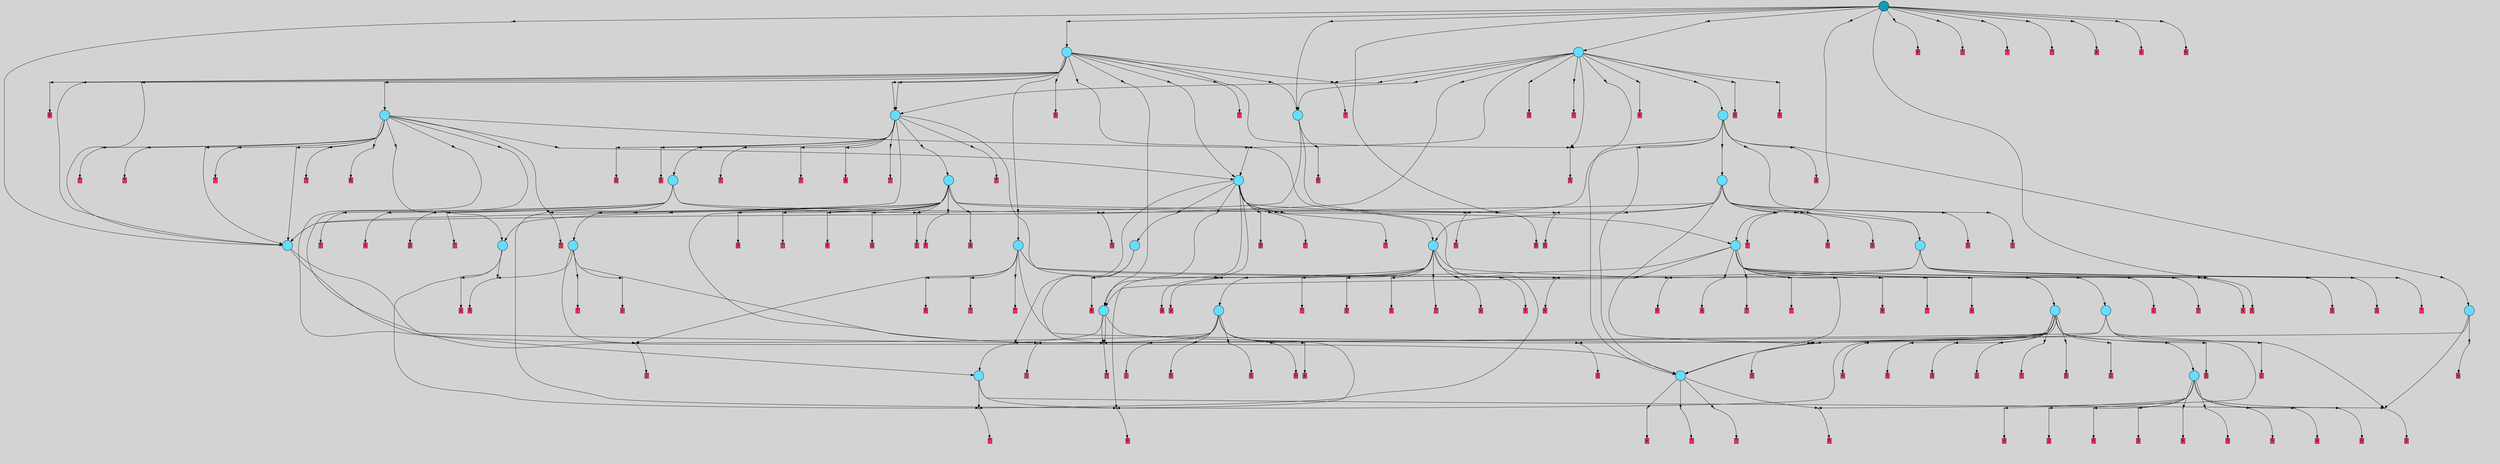 // File exported with GEGELATI v1.3.1
// On the 2024-04-10 04:15:26
// With the File::TPGGraphDotExporter
digraph{
	graph[pad = "0.212, 0.055" bgcolor = lightgray]
	node[shape=circle style = filled label = ""]
		T1 [fillcolor="#66ddff"]
		T3 [fillcolor="#66ddff"]
		T4 [fillcolor="#66ddff"]
		T6 [fillcolor="#66ddff"]
		T7 [fillcolor="#66ddff"]
		T11 [fillcolor="#66ddff"]
		T14 [fillcolor="#66ddff"]
		T64 [fillcolor="#66ddff"]
		T103 [fillcolor="#66ddff"]
		T160 [fillcolor="#66ddff"]
		T416 [fillcolor="#66ddff"]
		T506 [fillcolor="#66ddff"]
		T768 [fillcolor="#66ddff"]
		T866 [fillcolor="#66ddff"]
		T955 [fillcolor="#66ddff"]
		T1168 [fillcolor="#66ddff"]
		T1354 [fillcolor="#66ddff"]
		T1592 [fillcolor="#66ddff"]
		T1820 [fillcolor="#66ddff"]
		T2119 [fillcolor="#66ddff"]
		T2135 [fillcolor="#66ddff"]
		T2859 [fillcolor="#66ddff"]
		T3283 [fillcolor="#66ddff"]
		T3722 [fillcolor="#66ddff"]
		T3007 [fillcolor="#66ddff"]
		T4283 [fillcolor="#66ddff"]
		T4405 [fillcolor="#1199bb"]
		P85881 [fillcolor="#cccccc" shape=point] //
		I85881 [shape=box style=invis label="4|3&1|4#2|0&#92;n0|6&0|1#3|7&#92;n5|2&0|0#0|0&#92;n6|4&0|3#1|1&#92;n2|2&2|5#3|4&#92;n1|4&4|0#0|1&#92;n6|2&1|3#1|5&#92;n4|4&3|0#0|0&#92;n6|6&2|6#3|2&#92;n0|2&2|6#4|4&#92;n"]
		P85881 -> I85881[style=invis]
		A55069 [fillcolor="#ff3366" shape=box margin=0.03 width=0 height=0 label="1"]
		T1 -> P85881 -> A55069
		P85882 [fillcolor="#cccccc" shape=point] //
		I85882 [shape=box style=invis label="4|3&0|3#2|3&#92;n3|6&2|4#1|6&#92;n2|3&3|1#3|7&#92;n1|4&2|7#4|1&#92;n3|6&2|0#1|2&#92;n4|1&1|4#1|1&#92;n5|2&4|2#0|4&#92;n"]
		P85882 -> I85882[style=invis]
		A55070 [fillcolor="#ff3366" shape=box margin=0.03 width=0 height=0 label="2"]
		T1 -> P85882 -> A55070
		P85883 [fillcolor="#cccccc" shape=point] //
		I85883 [shape=box style=invis label="0|7&0|1#0|1&#92;n3|3&1|3#0|5&#92;n"]
		P85883 -> I85883[style=invis]
		A55071 [fillcolor="#ff3366" shape=box margin=0.03 width=0 height=0 label="3"]
		T3 -> P85883 -> A55071
		P85884 [fillcolor="#cccccc" shape=point] //
		I85884 [shape=box style=invis label="4|4&2|5#4|0&#92;n6|7&3|5#4|3&#92;n4|5&3|3#2|4&#92;n3|1&1|6#1|5&#92;n3|4&4|2#2|4&#92;n0|4&2|4#1|3&#92;n2|4&1|7#2|7&#92;n1|1&3|7#3|5&#92;n5|0&4|4#3|5&#92;n6|3&2|4#0|3&#92;n"]
		P85884 -> I85884[style=invis]
		A55072 [fillcolor="#ff3366" shape=box margin=0.03 width=0 height=0 label="4"]
		T3 -> P85884 -> A55072
		P85885 [fillcolor="#cccccc" shape=point] //
		I85885 [shape=box style=invis label="4|2&1|1#4|7&#92;n1|5&2|7#1|0&#92;n0|2&0|6#3|3&#92;n1|6&4|6#3|1&#92;n2|0&4|6#0|1&#92;n5|6&1|4#1|2&#92;n"]
		P85885 -> I85885[style=invis]
		A55073 [fillcolor="#ff3366" shape=box margin=0.03 width=0 height=0 label="4"]
		T4 -> P85885 -> A55073
		P85886 [fillcolor="#cccccc" shape=point] //
		I85886 [shape=box style=invis label="0|2&0|1#3|7&#92;n5|7&4|2#2|5&#92;n4|4&4|1#2|3&#92;n1|6&2|6#4|7&#92;n2|3&1|7#3|2&#92;n6|6&1|6#3|1&#92;n4|4&4|5#2|2&#92;n6|2&2|3#3|3&#92;n0|6&3|7#0|0&#92;n"]
		P85886 -> I85886[style=invis]
		A55074 [fillcolor="#ff3366" shape=box margin=0.03 width=0 height=0 label="5"]
		T4 -> P85886 -> A55074
		P85887 [fillcolor="#cccccc" shape=point] //
		I85887 [shape=box style=invis label="3|7&1|1#1|7&#92;n2|1&0|6#2|1&#92;n3|1&4|2#4|1&#92;n3|3&3|7#1|5&#92;n4|6&0|0#1|0&#92;n2|6&2|7#3|5&#92;n"]
		P85887 -> I85887[style=invis]
		A55075 [fillcolor="#ff3366" shape=box margin=0.03 width=0 height=0 label="6"]
		T6 -> P85887 -> A55075
		P85888 [fillcolor="#cccccc" shape=point] //
		I85888 [shape=box style=invis label="1|1&3|1#1|2&#92;n6|5&2|7#2|3&#92;n6|4&3|6#1|6&#92;n3|5&1|0#2|2&#92;n1|1&4|3#2|1&#92;n0|0&2|0#2|4&#92;n"]
		P85888 -> I85888[style=invis]
		A55076 [fillcolor="#ff3366" shape=box margin=0.03 width=0 height=0 label="7"]
		T6 -> P85888 -> A55076
		P85889 [fillcolor="#cccccc" shape=point] //
		I85889 [shape=box style=invis label="3|7&4|1#3|5&#92;n5|4&3|3#2|0&#92;n0|2&3|4#1|1&#92;n1|2&0|3#0|1&#92;n3|7&3|7#0|4&#92;n4|5&0|3#2|2&#92;n5|2&0|1#0|7&#92;n0|5&3|5#1|0&#92;n1|7&3|4#2|2&#92;n"]
		P85889 -> I85889[style=invis]
		A55077 [fillcolor="#ff3366" shape=box margin=0.03 width=0 height=0 label="7"]
		T7 -> P85889 -> A55077
		P85890 [fillcolor="#cccccc" shape=point] //
		I85890 [shape=box style=invis label="2|5&0|5#4|6&#92;n0|6&1|0#1|5&#92;n0|3&0|5#4|3&#92;n5|7&2|3#2|2&#92;n4|5&4|3#2|1&#92;n6|0&3|1#1|1&#92;n1|4&1|0#3|1&#92;n1|2&3|1#3|4&#92;n6|6&2|1#2|7&#92;n"]
		P85890 -> I85890[style=invis]
		A55078 [fillcolor="#ff3366" shape=box margin=0.03 width=0 height=0 label="8"]
		T7 -> P85890 -> A55078
		T3 -> P85888
		T4 -> P85889
		T7 -> P85883
		P85891 [fillcolor="#cccccc" shape=point] //
		I85891 [shape=box style=invis label="2|5&1|1#4|7&#92;n2|6&4|5#4|4&#92;n5|3&1|1#4|6&#92;n4|3&0|0#4|5&#92;n2|0&2|0#4|0&#92;n1|1&0|2#3|7&#92;n5|0&2|1#4|7&#92;n"]
		P85891 -> I85891[style=invis]
		T11 -> P85891 -> T7
		P85892 [fillcolor="#cccccc" shape=point] //
		I85892 [shape=box style=invis label="0|5&1|1#2|4&#92;n4|6&3|2#0|3&#92;n5|0&0|7#1|1&#92;n6|1&4|2#3|4&#92;n5|2&2|3#0|6&#92;n3|6&3|7#3|5&#92;n4|1&3|5#1|4&#92;n"]
		P85892 -> I85892[style=invis]
		A55079 [fillcolor="#ff3366" shape=box margin=0.03 width=0 height=0 label="3"]
		T11 -> P85892 -> A55079
		T11 -> P85888
		T11 -> P85888
		P85893 [fillcolor="#cccccc" shape=point] //
		I85893 [shape=box style=invis label="3|3&3|4#3|7&#92;n5|2&2|7#0|2&#92;n4|1&4|3#4|7&#92;n3|1&3|5#4|7&#92;n1|6&2|0#4|6&#92;n"]
		P85893 -> I85893[style=invis]
		A55080 [fillcolor="#ff3366" shape=box margin=0.03 width=0 height=0 label="0"]
		T14 -> P85893 -> A55080
		P85894 [fillcolor="#cccccc" shape=point] //
		I85894 [shape=box style=invis label="3|2&4|4#0|0&#92;n1|2&4|1#4|3&#92;n2|4&0|7#2|5&#92;n0|5&4|1#1|4&#92;n5|1&3|3#3|4&#92;n6|0&2|4#0|3&#92;n2|3&0|0#0|2&#92;n5|0&4|1#3|0&#92;n3|7&2|0#1|1&#92;n0|3&2|7#2|5&#92;n"]
		P85894 -> I85894[style=invis]
		A55081 [fillcolor="#ff3366" shape=box margin=0.03 width=0 height=0 label="1"]
		T14 -> P85894 -> A55081
		T14 -> P85889
		P85895 [fillcolor="#cccccc" shape=point] //
		I85895 [shape=box style=invis label="4|3&1|4#2|0&#92;n0|6&0|1#3|7&#92;n5|2&0|0#0|0&#92;n6|4&0|3#1|1&#92;n2|2&2|5#3|4&#92;n6|1&1|6#3|1&#92;n6|2&1|3#1|5&#92;n6|6&2|6#3|2&#92;n1|4&4|6#0|1&#92;n0|2&2|6#4|4&#92;n"]
		P85895 -> I85895[style=invis]
		A55082 [fillcolor="#ff3366" shape=box margin=0.03 width=0 height=0 label="1"]
		T64 -> P85895 -> A55082
		T64 -> P85882
		P85896 [fillcolor="#cccccc" shape=point] //
		I85896 [shape=box style=invis label="1|1&3|1#1|2&#92;n6|5&2|7#2|3&#92;n6|4&3|6#1|3&#92;n4|6&2|4#0|0&#92;n3|5&1|0#2|2&#92;n0|0&2|0#2|4&#92;n1|1&4|3#2|1&#92;n"]
		P85896 -> I85896[style=invis]
		A55083 [fillcolor="#ff3366" shape=box margin=0.03 width=0 height=0 label="7"]
		T64 -> P85896 -> A55083
		T64 -> P85888
		T64 -> P85886
		T103 -> P85881
		P85897 [fillcolor="#cccccc" shape=point] //
		I85897 [shape=box style=invis label="4|3&0|3#2|3&#92;n3|6&2|0#1|2&#92;n2|3&3|1#3|7&#92;n1|4&2|7#4|1&#92;n3|6&2|4#3|6&#92;n4|1&1|4#1|1&#92;n5|2&4|2#0|4&#92;n"]
		P85897 -> I85897[style=invis]
		A55084 [fillcolor="#ff3366" shape=box margin=0.03 width=0 height=0 label="2"]
		T103 -> P85897 -> A55084
		T103 -> P85883
		P85898 [fillcolor="#cccccc" shape=point] //
		I85898 [shape=box style=invis label="1|6&1|3#4|0&#92;n2|7&1|7#1|2&#92;n4|3&0|1#2|3&#92;n1|7&3|1#1|4&#92;n6|3&0|5#0|5&#92;n4|3&1|6#2|6&#92;n2|5&3|7#0|5&#92;n"]
		P85898 -> I85898[style=invis]
		A55085 [fillcolor="#ff3366" shape=box margin=0.03 width=0 height=0 label="5"]
		T103 -> P85898 -> A55085
		T103 -> P85892
		P85899 [fillcolor="#cccccc" shape=point] //
		I85899 [shape=box style=invis label="6|2&2|0#1|4&#92;n2|0&4|6#0|1&#92;n1|5&2|7#1|0&#92;n1|6&4|6#3|1&#92;n4|0&1|1#4|7&#92;n5|6&1|4#1|2&#92;n"]
		P85899 -> I85899[style=invis]
		A55086 [fillcolor="#ff3366" shape=box margin=0.03 width=0 height=0 label="4"]
		T160 -> P85899 -> A55086
		P85900 [fillcolor="#cccccc" shape=point] //
		I85900 [shape=box style=invis label="3|7&4|1#3|5&#92;n5|4&4|3#2|0&#92;n0|2&3|4#1|1&#92;n1|2&0|3#0|1&#92;n5|2&0|1#0|7&#92;n4|5&0|3#2|2&#92;n3|7&3|7#0|4&#92;n0|5&3|5#1|0&#92;n1|7&3|4#2|2&#92;n"]
		P85900 -> I85900[style=invis]
		A55087 [fillcolor="#ff3366" shape=box margin=0.03 width=0 height=0 label="7"]
		T160 -> P85900 -> A55087
		T160 -> P85898
		P85901 [fillcolor="#cccccc" shape=point] //
		I85901 [shape=box style=invis label="4|5&0|3#2|2&#92;n5|4&3|3#2|0&#92;n0|2&3|4#1|1&#92;n1|2&0|3#4|1&#92;n3|7&3|7#0|4&#92;n3|7&4|1#3|5&#92;n5|2&0|1#0|7&#92;n0|5&3|5#1|0&#92;n1|7&3|4#2|2&#92;n"]
		P85901 -> I85901[style=invis]
		A55088 [fillcolor="#ff3366" shape=box margin=0.03 width=0 height=0 label="7"]
		T160 -> P85901 -> A55088
		P85902 [fillcolor="#cccccc" shape=point] //
		I85902 [shape=box style=invis label="3|7&1|1#1|7&#92;n3|1&4|2#3|1&#92;n3|3&3|7#1|5&#92;n2|6&2|7#3|5&#92;n4|4&0|3#2|4&#92;n4|6&0|0#1|0&#92;n"]
		P85902 -> I85902[style=invis]
		A55089 [fillcolor="#ff3366" shape=box margin=0.03 width=0 height=0 label="6"]
		T416 -> P85902 -> A55089
		T416 -> P85882
		P85903 [fillcolor="#cccccc" shape=point] //
		I85903 [shape=box style=invis label="1|7&4|5#1|7&#92;n5|1&4|7#4|6&#92;n5|3&3|0#3|5&#92;n5|3&1|3#3|5&#92;n0|0&2|1#0|7&#92;n"]
		P85903 -> I85903[style=invis]
		A55090 [fillcolor="#ff3366" shape=box margin=0.03 width=0 height=0 label="5"]
		T416 -> P85903 -> A55090
		P85904 [fillcolor="#cccccc" shape=point] //
		I85904 [shape=box style=invis label="0|2&0|1#3|7&#92;n5|2&4|2#2|5&#92;n4|4&4|1#2|3&#92;n1|6&2|6#4|7&#92;n2|3&1|7#3|2&#92;n6|6&1|6#3|1&#92;n4|1&0|7#4|7&#92;n4|4&4|5#2|2&#92;n0|6&3|7#0|0&#92;n6|2&2|3#3|3&#92;n"]
		P85904 -> I85904[style=invis]
		A55091 [fillcolor="#ff3366" shape=box margin=0.03 width=0 height=0 label="5"]
		T416 -> P85904 -> A55091
		P85905 [fillcolor="#cccccc" shape=point] //
		I85905 [shape=box style=invis label="1|1&4|3#2|1&#92;n1|1&3|1#1|2&#92;n3|5&1|0#2|2&#92;n6|5&3|7#2|3&#92;n6|0&0|2#0|6&#92;n"]
		P85905 -> I85905[style=invis]
		A55092 [fillcolor="#ff3366" shape=box margin=0.03 width=0 height=0 label="7"]
		T416 -> P85905 -> A55092
		P85906 [fillcolor="#cccccc" shape=point] //
		I85906 [shape=box style=invis label="6|6&1|6#3|1&#92;n2|3&4|2#2|5&#92;n2|2&2|3#4|3&#92;n6|0&3|5#0|6&#92;n5|7&3|4#0|7&#92;n6|3&3|4#0|7&#92;n5|1&4|4#1|6&#92;n"]
		P85906 -> I85906[style=invis]
		A55093 [fillcolor="#ff3366" shape=box margin=0.03 width=0 height=0 label="5"]
		T416 -> P85906 -> A55093
		P85907 [fillcolor="#cccccc" shape=point] //
		I85907 [shape=box style=invis label="1|1&4|3#4|1&#92;n0|0&2|0#2|4&#92;n6|1&3|6#2|6&#92;n1|1&3|1#1|2&#92;n3|0&1|7#1|0&#92;n"]
		P85907 -> I85907[style=invis]
		A55094 [fillcolor="#ff3366" shape=box margin=0.03 width=0 height=0 label="7"]
		T416 -> P85907 -> A55094
		P85908 [fillcolor="#cccccc" shape=point] //
		I85908 [shape=box style=invis label="1|5&1|7#1|0&#92;n2|0&4|6#0|1&#92;n1|6&4|6#3|1&#92;n1|0&2|6#3|6&#92;n0|2&0|6#3|3&#92;n5|6&1|4#1|2&#92;n5|4&1|6#4|2&#92;n"]
		P85908 -> I85908[style=invis]
		A55095 [fillcolor="#ff3366" shape=box margin=0.03 width=0 height=0 label="4"]
		T506 -> P85908 -> A55095
		P85909 [fillcolor="#cccccc" shape=point] //
		I85909 [shape=box style=invis label="3|5&3|0#2|2&#92;n1|0&3|3#2|7&#92;n"]
		P85909 -> I85909[style=invis]
		A55096 [fillcolor="#ff3366" shape=box margin=0.03 width=0 height=0 label="2"]
		T506 -> P85909 -> A55096
		P85910 [fillcolor="#cccccc" shape=point] //
		I85910 [shape=box style=invis label="2|0&4|5#4|1&#92;n6|1&1|1#1|4&#92;n5|6&0|7#3|3&#92;n1|2&1|6#3|7&#92;n5|5&1|0#3|6&#92;n"]
		P85910 -> I85910[style=invis]
		A55097 [fillcolor="#ff3366" shape=box margin=0.03 width=0 height=0 label="0"]
		T506 -> P85910 -> A55097
		P85911 [fillcolor="#cccccc" shape=point] //
		I85911 [shape=box style=invis label="5|3&4|7#4|1&#92;n6|5&2|1#2|7&#92;n1|3&1|1#1|6&#92;n5|2&4|2#1|2&#92;n3|7&0|4#2|6&#92;n6|0&0|3#4|4&#92;n1|3&4|7#0|6&#92;n"]
		P85911 -> I85911[style=invis]
		A55098 [fillcolor="#ff3366" shape=box margin=0.03 width=0 height=0 label="3"]
		T506 -> P85911 -> A55098
		P85912 [fillcolor="#cccccc" shape=point] //
		I85912 [shape=box style=invis label="6|6&0|4#3|2&#92;n1|0&4|1#1|0&#92;n3|3&1|0#3|7&#92;n6|1&1|0#3|6&#92;n"]
		P85912 -> I85912[style=invis]
		A55099 [fillcolor="#ff3366" shape=box margin=0.03 width=0 height=0 label="8"]
		T506 -> P85912 -> A55099
		P85913 [fillcolor="#cccccc" shape=point] //
		I85913 [shape=box style=invis label="4|4&4|2#2|3&#92;n4|4&4|5#2|2&#92;n1|6&3|1#1|3&#92;n1|0&2|6#4|4&#92;n5|7&4|2#2|5&#92;n0|4&0|7#1|1&#92;n6|6&1|6#3|1&#92;n0|5&1|4#4|6&#92;n3|3&4|3#4|1&#92;n6|2&4|3#3|3&#92;n"]
		P85913 -> I85913[style=invis]
		A55100 [fillcolor="#ff3366" shape=box margin=0.03 width=0 height=0 label="5"]
		T506 -> P85913 -> A55100
		P85914 [fillcolor="#cccccc" shape=point] //
		I85914 [shape=box style=invis label="5|4&4|2#2|7&#92;n5|3&4|1#1|3&#92;n5|3&2|3#2|2&#92;n6|4&1|0#4|2&#92;n1|1&4|3#4|4&#92;n0|3&3|6#4|1&#92;n6|3&0|5#0|5&#92;n4|3&0|7#2|2&#92;n0|0&2|4#4|5&#92;n"]
		P85914 -> I85914[style=invis]
		A55101 [fillcolor="#ff3366" shape=box margin=0.03 width=0 height=0 label="5"]
		T506 -> P85914 -> A55101
		P85915 [fillcolor="#cccccc" shape=point] //
		I85915 [shape=box style=invis label="4|4&2|5#4|0&#92;n3|1&1|6#1|5&#92;n1|2&3|1#0|2&#92;n4|5&3|3#2|4&#92;n6|7&3|5#4|3&#92;n3|4&4|4#2|4&#92;n0|4&2|4#1|3&#92;n2|4&1|7#2|7&#92;n5|0&4|4#3|5&#92;n6|3&2|4#0|3&#92;n"]
		P85915 -> I85915[style=invis]
		A55102 [fillcolor="#ff3366" shape=box margin=0.03 width=0 height=0 label="4"]
		T506 -> P85915 -> A55102
		P85916 [fillcolor="#cccccc" shape=point] //
		I85916 [shape=box style=invis label="2|5&0|5#4|6&#92;n2|6&1|0#1|5&#92;n0|3&0|5#4|3&#92;n5|7&2|3#2|2&#92;n4|5&4|3#2|1&#92;n6|0&3|1#1|1&#92;n6|6&2|1#2|7&#92;n1|2&3|1#3|4&#92;n1|4&1|0#3|1&#92;n"]
		P85916 -> I85916[style=invis]
		A55103 [fillcolor="#ff3366" shape=box margin=0.03 width=0 height=0 label="8"]
		T506 -> P85916 -> A55103
		T768 -> P85882
		P85917 [fillcolor="#cccccc" shape=point] //
		I85917 [shape=box style=invis label="6|2&2|3#1|3&#92;n6|0&0|1#3|0&#92;n0|2&0|1#3|6&#92;n0|6&3|2#3|0&#92;n5|5&3|0#0|2&#92;n2|4&4|5#2|2&#92;n6|6&1|6#3|1&#92;n5|7&4|2#2|5&#92;n4|4&4|1#2|3&#92;n5|2&0|3#0|0&#92;n"]
		P85917 -> I85917[style=invis]
		A55104 [fillcolor="#ff3366" shape=box margin=0.03 width=0 height=0 label="5"]
		T768 -> P85917 -> A55104
		T768 -> P85890
		P85918 [fillcolor="#cccccc" shape=point] //
		I85918 [shape=box style=invis label="1|6&2|0#2|6&#92;n5|2&2|7#0|2&#92;n4|1&4|3#4|7&#92;n3|1&3|5#4|7&#92;n3|3&3|4#3|7&#92;n"]
		P85918 -> I85918[style=invis]
		A55105 [fillcolor="#ff3366" shape=box margin=0.03 width=0 height=0 label="0"]
		T768 -> P85918 -> A55105
		T768 -> P85881
		P85919 [fillcolor="#cccccc" shape=point] //
		I85919 [shape=box style=invis label="5|7&0|6#3|5&#92;n5|3&1|4#1|2&#92;n1|0&0|2#1|3&#92;n3|2&1|2#3|2&#92;n1|5&2|7#2|0&#92;n5|4&2|4#0|2&#92;n3|6&4|6#3|1&#92;n6|4&3|6#4|3&#92;n"]
		P85919 -> I85919[style=invis]
		A55106 [fillcolor="#ff3366" shape=box margin=0.03 width=0 height=0 label="4"]
		T768 -> P85919 -> A55106
		P85920 [fillcolor="#cccccc" shape=point] //
		I85920 [shape=box style=invis label="4|3&1|4#2|0&#92;n0|6&0|1#3|7&#92;n1|4&4|0#0|1&#92;n6|4&0|3#1|1&#92;n2|2&2|5#3|4&#92;n4|2&0|0#0|0&#92;n6|2&1|3#1|5&#92;n4|4&3|0#0|0&#92;n6|6&2|6#3|2&#92;n0|2&2|6#4|4&#92;n"]
		P85920 -> I85920[style=invis]
		A55107 [fillcolor="#ff3366" shape=box margin=0.03 width=0 height=0 label="1"]
		T768 -> P85920 -> A55107
		P85921 [fillcolor="#cccccc" shape=point] //
		I85921 [shape=box style=invis label="1|6&1|3#4|0&#92;n1|7&3|1#1|4&#92;n4|3&0|1#2|3&#92;n1|1&2|4#0|5&#92;n2|7&1|7#1|2&#92;n6|3&0|5#0|5&#92;n4|3&1|6#2|6&#92;n"]
		P85921 -> I85921[style=invis]
		A55108 [fillcolor="#ff3366" shape=box margin=0.03 width=0 height=0 label="5"]
		T768 -> P85921 -> A55108
		P85922 [fillcolor="#cccccc" shape=point] //
		I85922 [shape=box style=invis label="5|5&4|6#2|7&#92;n2|1&1|7#1|2&#92;n0|0&4|7#3|1&#92;n2|5&2|7#0|5&#92;n1|6&1|3#4|0&#92;n6|3&0|5#0|5&#92;n4|7&1|6#2|6&#92;n"]
		P85922 -> I85922[style=invis]
		A55109 [fillcolor="#ff3366" shape=box margin=0.03 width=0 height=0 label="5"]
		T866 -> P85922 -> A55109
		P85923 [fillcolor="#cccccc" shape=point] //
		I85923 [shape=box style=invis label="3|7&4|6#4|5&#92;n4|5&0|6#2|2&#92;n1|7&3|4#1|7&#92;n0|2&0|3#0|1&#92;n3|0&3|7#2|4&#92;n0|4&4|0#4|1&#92;n1|7&3|4#3|2&#92;n0|2&3|4#1|1&#92;n"]
		P85923 -> I85923[style=invis]
		T866 -> P85923 -> T1
		P85924 [fillcolor="#cccccc" shape=point] //
		I85924 [shape=box style=invis label="4|4&2|5#4|0&#92;n6|7&3|5#4|3&#92;n1|1&3|7#3|5&#92;n2|1&1|6#1|5&#92;n5|0&4|4#3|5&#92;n3|5&4|2#2|4&#92;n2|4&1|7#2|7&#92;n4|5&3|3#2|4&#92;n0|4&2|0#1|3&#92;n6|3&2|4#0|3&#92;n"]
		P85924 -> I85924[style=invis]
		A55110 [fillcolor="#ff3366" shape=box margin=0.03 width=0 height=0 label="4"]
		T866 -> P85924 -> A55110
		P85925 [fillcolor="#cccccc" shape=point] //
		I85925 [shape=box style=invis label="0|2&0|1#3|7&#92;n6|2&2|3#3|3&#92;n4|4&4|1#2|3&#92;n1|6&2|6#4|7&#92;n2|3&1|7#3|2&#92;n4|4&4|5#2|2&#92;n5|7&4|2#2|5&#92;n1|6&3|7#0|0&#92;n"]
		P85925 -> I85925[style=invis]
		A55111 [fillcolor="#ff3366" shape=box margin=0.03 width=0 height=0 label="5"]
		T866 -> P85925 -> A55111
		P85926 [fillcolor="#cccccc" shape=point] //
		I85926 [shape=box style=invis label="6|7&0|7#4|1&#92;n2|1&1|6#1|5&#92;n2|3&0|2#2|1&#92;n2|0&1|4#3|5&#92;n4|5&3|3#2|4&#92;n2|4&1|7#3|7&#92;n0|4&2|4#1|3&#92;n3|4&4|2#2|4&#92;n0|1&3|7#4|5&#92;n5|3&2|1#3|1&#92;n"]
		P85926 -> I85926[style=invis]
		A55112 [fillcolor="#ff3366" shape=box margin=0.03 width=0 height=0 label="4"]
		T866 -> P85926 -> A55112
		P85927 [fillcolor="#cccccc" shape=point] //
		I85927 [shape=box style=invis label="2|5&0|5#4|6&#92;n0|3&0|5#4|3&#92;n0|6&1|0#1|5&#92;n3|6&2|5#2|0&#92;n5|7&2|3#2|2&#92;n4|5&4|3#2|1&#92;n6|0&3|1#1|1&#92;n1|4&1|0#3|1&#92;n1|2&3|1#3|4&#92;n6|6&2|1#2|7&#92;n"]
		P85927 -> I85927[style=invis]
		T866 -> P85927 -> T4
		P85928 [fillcolor="#cccccc" shape=point] //
		I85928 [shape=box style=invis label="5|1&3|1#1|2&#92;n4|5&4|7#1|0&#92;n6|5&2|7#2|3&#92;n1|1&4|3#2|1&#92;n6|4&3|6#1|6&#92;n0|0&2|0#2|4&#92;n"]
		P85928 -> I85928[style=invis]
		A55113 [fillcolor="#ff3366" shape=box margin=0.03 width=0 height=0 label="7"]
		T866 -> P85928 -> A55113
		P85929 [fillcolor="#cccccc" shape=point] //
		I85929 [shape=box style=invis label="0|3&4|7#3|7&#92;n5|7&2|4#3|5&#92;n4|5&3|3#2|4&#92;n5|0&2|4#1|4&#92;n6|4&4|7#2|4&#92;n6|7&2|4#0|7&#92;n1|0&1|7#2|3&#92;n2|7&4|7#2|2&#92;n2|2&1|7#2|7&#92;n0|6&2|4#3|3&#92;n"]
		P85929 -> I85929[style=invis]
		A55114 [fillcolor="#ff3366" shape=box margin=0.03 width=0 height=0 label="4"]
		T866 -> P85929 -> A55114
		P85930 [fillcolor="#cccccc" shape=point] //
		I85930 [shape=box style=invis label="0|7&1|4#1|6&#92;n1|1&3|1#1|2&#92;n3|5&1|0#2|5&#92;n6|5&2|7#2|7&#92;n1|1&4|3#2|1&#92;n0|0&2|0#2|4&#92;n"]
		P85930 -> I85930[style=invis]
		A55115 [fillcolor="#ff3366" shape=box margin=0.03 width=0 height=0 label="7"]
		T866 -> P85930 -> A55115
		P85931 [fillcolor="#cccccc" shape=point] //
		I85931 [shape=box style=invis label="6|0&3|6#4|1&#92;n6|7&4|6#3|2&#92;n0|5&0|7#2|4&#92;n1|4&3|6#0|3&#92;n2|0&4|6#1|4&#92;n6|3&1|3#1|6&#92;n4|2&2|6#3|3&#92;n5|6&0|7#4|3&#92;n1|4&4|2#3|2&#92;n2|7&0|0#0|2&#92;n"]
		P85931 -> I85931[style=invis]
		A55116 [fillcolor="#ff3366" shape=box margin=0.03 width=0 height=0 label="5"]
		T866 -> P85931 -> A55116
		T866 -> P85894
		P85932 [fillcolor="#cccccc" shape=point] //
		I85932 [shape=box style=invis label="3|4&4|2#2|4&#92;n6|7&3|5#4|3&#92;n6|3&2|4#0|3&#92;n0|0&2|1#4|0&#92;n1|1&3|7#3|5&#92;n4|7&0|5#4|4&#92;n5|1&4|4#1|5&#92;n0|4&2|4#3|3&#92;n4|4&2|5#4|0&#92;n4|5&4|3#2|4&#92;n"]
		P85932 -> I85932[style=invis]
		A55117 [fillcolor="#ff3366" shape=box margin=0.03 width=0 height=0 label="4"]
		T866 -> P85932 -> A55117
		T866 -> P85881
		T955 -> P85902
		P85933 [fillcolor="#cccccc" shape=point] //
		I85933 [shape=box style=invis label="5|1&4|7#4|6&#92;n5|5&0|5#2|0&#92;n0|0&2|1#3|7&#92;n5|3&3|0#3|5&#92;n5|3&1|3#3|5&#92;n"]
		P85933 -> I85933[style=invis]
		A55118 [fillcolor="#ff3366" shape=box margin=0.03 width=0 height=0 label="5"]
		T955 -> P85933 -> A55118
		P85934 [fillcolor="#cccccc" shape=point] //
		I85934 [shape=box style=invis label="5|5&4|1#3|7&#92;n6|6&1|6#3|1&#92;n5|1&4|4#1|6&#92;n6|0&3|5#0|6&#92;n5|7&3|4#0|7&#92;n6|3&3|4#0|7&#92;n2|2&2|3#4|3&#92;n"]
		P85934 -> I85934[style=invis]
		A55119 [fillcolor="#ff3366" shape=box margin=0.03 width=0 height=0 label="5"]
		T955 -> P85934 -> A55119
		P85935 [fillcolor="#cccccc" shape=point] //
		I85935 [shape=box style=invis label="1|0&0|7#2|5&#92;n5|0&3|7#1|1&#92;n4|2&1|6#3|2&#92;n5|2&2|3#0|6&#92;n6|1&4|2#2|4&#92;n3|6&3|7#3|5&#92;n4|1&3|5#1|4&#92;n"]
		P85935 -> I85935[style=invis]
		A55120 [fillcolor="#ff3366" shape=box margin=0.03 width=0 height=0 label="3"]
		T955 -> P85935 -> A55120
		P85936 [fillcolor="#cccccc" shape=point] //
		I85936 [shape=box style=invis label="5|4&3|3#2|0&#92;n5|2&0|1#0|7&#92;n1|2&0|3#0|1&#92;n3|7&3|7#0|4&#92;n4|5&0|3#2|2&#92;n0|2&3|4#1|1&#92;n0|5&3|5#1|0&#92;n1|0&3|4#2|2&#92;n"]
		P85936 -> I85936[style=invis]
		A55121 [fillcolor="#ff3366" shape=box margin=0.03 width=0 height=0 label="7"]
		T955 -> P85936 -> A55121
		T955 -> P85903
		P85937 [fillcolor="#cccccc" shape=point] //
		I85937 [shape=box style=invis label="6|1&3|4#3|5&#92;n5|4&3|3#2|0&#92;n0|2&3|4#1|1&#92;n3|7&4|1#3|5&#92;n1|2&0|3#0|1&#92;n3|7&3|7#0|4&#92;n4|5&0|3#2|2&#92;n5|2&0|1#0|7&#92;n0|5&3|5#1|7&#92;n1|7&3|4#2|2&#92;n"]
		P85937 -> I85937[style=invis]
		A55122 [fillcolor="#ff3366" shape=box margin=0.03 width=0 height=0 label="7"]
		T955 -> P85937 -> A55122
		P85938 [fillcolor="#cccccc" shape=point] //
		I85938 [shape=box style=invis label="4|4&2|5#4|0&#92;n6|6&3|5#4|3&#92;n4|5&3|3#2|4&#92;n3|1&1|6#1|5&#92;n3|4&4|2#2|4&#92;n6|3&2|4#0|3&#92;n2|4&1|7#2|7&#92;n1|1&3|7#3|5&#92;n0|4&2|4#1|3&#92;n"]
		P85938 -> I85938[style=invis]
		A55123 [fillcolor="#ff3366" shape=box margin=0.03 width=0 height=0 label="4"]
		T955 -> P85938 -> A55123
		T1168 -> P85894
		P85939 [fillcolor="#cccccc" shape=point] //
		I85939 [shape=box style=invis label="4|0&0|3#2|1&#92;n2|0&3|1#4|3&#92;n4|2&0|0#1|7&#92;n6|2&2|5#2|3&#92;n3|1&4|0#0|7&#92;n5|4&3|3#2|0&#92;n3|7&3|4#0|2&#92;n0|6&3|2#4|0&#92;n"]
		P85939 -> I85939[style=invis]
		A55124 [fillcolor="#ff3366" shape=box margin=0.03 width=0 height=0 label="7"]
		T1168 -> P85939 -> A55124
		P85940 [fillcolor="#cccccc" shape=point] //
		I85940 [shape=box style=invis label="5|0&1|0#2|6&#92;n3|6&0|6#1|0&#92;n1|4&1|7#1|1&#92;n3|6&2|4#2|1&#92;n3|3&0|6#1|6&#92;n4|7&0|0#0|0&#92;n3|7&2|4#4|0&#92;n5|6&4|0#4|4&#92;n3|1&4|6#3|5&#92;n"]
		P85940 -> I85940[style=invis]
		A55125 [fillcolor="#ff3366" shape=box margin=0.03 width=0 height=0 label="4"]
		T1168 -> P85940 -> A55125
		P85941 [fillcolor="#cccccc" shape=point] //
		I85941 [shape=box style=invis label="1|3&2|1#0|0&#92;n3|0&2|3#4|7&#92;n5|1&3|5#2|7&#92;n5|7&4|4#1|1&#92;n3|2&3|4#3|7&#92;n0|0&0|2#3|4&#92;n1|7&4|2#0|2&#92;n5|4&2|2#1|0&#92;n3|7&1|2#4|7&#92;n2|1&1|0#0|6&#92;n"]
		P85941 -> I85941[style=invis]
		A55126 [fillcolor="#ff3366" shape=box margin=0.03 width=0 height=0 label="5"]
		T1168 -> P85941 -> A55126
		T1168 -> P85890
		P85942 [fillcolor="#cccccc" shape=point] //
		I85942 [shape=box style=invis label="0|1&4|5#1|4&#92;n0|6&3|2#1|3&#92;n1|6&4|7#1|1&#92;n1|4&3|7#4|6&#92;n4|0&1|4#0|6&#92;n4|6&0|5#4|2&#92;n2|6&4|7#0|7&#92;n"]
		P85942 -> I85942[style=invis]
		A55127 [fillcolor="#ff3366" shape=box margin=0.03 width=0 height=0 label="2"]
		T1168 -> P85942 -> A55127
		P85943 [fillcolor="#cccccc" shape=point] //
		I85943 [shape=box style=invis label="1|1&3|1#1|2&#92;n6|5&2|0#2|3&#92;n6|4&3|6#1|6&#92;n0|0&2|0#2|4&#92;n1|1&4|3#2|1&#92;n3|5&1|0#2|2&#92;n"]
		P85943 -> I85943[style=invis]
		A55128 [fillcolor="#ff3366" shape=box margin=0.03 width=0 height=0 label="7"]
		T1168 -> P85943 -> A55128
		P85944 [fillcolor="#cccccc" shape=point] //
		I85944 [shape=box style=invis label="2|0&4|1#4|6&#92;n2|5&1|1#4|7&#92;n4|3&0|0#4|5&#92;n2|0&4|5#4|4&#92;n6|4&1|2#3|1&#92;n6|5&2|0#4|0&#92;n0|5&2|7#4|0&#92;n"]
		P85944 -> I85944[style=invis]
		T1354 -> P85944 -> T160
		P85945 [fillcolor="#cccccc" shape=point] //
		I85945 [shape=box style=invis label="5|0&2|2#0|1&#92;n0|5&1|1#2|4&#92;n2|2&4|5#0|5&#92;n4|6&3|2#0|3&#92;n5|3&2|3#0|6&#92;n6|1&4|2#3|4&#92;n5|0&0|7#1|1&#92;n3|6&3|7#3|5&#92;n"]
		P85945 -> I85945[style=invis]
		A55129 [fillcolor="#ff3366" shape=box margin=0.03 width=0 height=0 label="3"]
		T1354 -> P85945 -> A55129
		P85946 [fillcolor="#cccccc" shape=point] //
		I85946 [shape=box style=invis label="5|5&2|2#0|3&#92;n6|2&1|0#4|1&#92;n5|0&4|2#2|5&#92;n5|2&1|6#0|2&#92;n1|0&2|1#1|2&#92;n5|7&0|5#2|0&#92;n6|6&2|6#4|7&#92;n4|2&1|4#2|1&#92;n0|5&3|1#0|0&#92;n0|4&2|6#0|2&#92;n"]
		P85946 -> I85946[style=invis]
		A55130 [fillcolor="#ff3366" shape=box margin=0.03 width=0 height=0 label="1"]
		T1354 -> P85946 -> A55130
		P85947 [fillcolor="#cccccc" shape=point] //
		I85947 [shape=box style=invis label="3|1&0|1#1|2&#92;n0|5&4|7#4|2&#92;n3|5&1|0#2|4&#92;n3|4&1|3#1|6&#92;n0|0&2|0#2|4&#92;n1|1&4|3#3|4&#92;n3|0&0|4#4|0&#92;n"]
		P85947 -> I85947[style=invis]
		A55131 [fillcolor="#ff3366" shape=box margin=0.03 width=0 height=0 label="7"]
		T1354 -> P85947 -> A55131
		T1354 -> P85906
		P85948 [fillcolor="#cccccc" shape=point] //
		I85948 [shape=box style=invis label="6|6&1|6#3|1&#92;n5|7&4|2#2|5&#92;n4|4&4|3#2|3&#92;n1|6&2|6#4|7&#92;n0|6&3|7#0|0&#92;n4|5&4|5#2|2&#92;n6|2&2|3#3|3&#92;n2|0&1|6#1|0&#92;n"]
		P85948 -> I85948[style=invis]
		A55132 [fillcolor="#ff3366" shape=box margin=0.03 width=0 height=0 label="5"]
		T1354 -> P85948 -> A55132
		P85949 [fillcolor="#cccccc" shape=point] //
		I85949 [shape=box style=invis label="3|0&4|5#2|5&#92;n4|3&3|1#4|6&#92;n6|5&2|2#1|4&#92;n5|2&0|3#4|2&#92;n2|5&1|1#4|7&#92;n2|5&4|0#4|2&#92;n"]
		P85949 -> I85949[style=invis]
		A55133 [fillcolor="#ff3366" shape=box margin=0.03 width=0 height=0 label="2"]
		T1354 -> P85949 -> A55133
		T1354 -> P85890
		P85950 [fillcolor="#cccccc" shape=point] //
		I85950 [shape=box style=invis label="4|3&1|6#2|6&#92;n6|0&0|7#4|4&#92;n4|3&0|1#2|3&#92;n0|6&4|4#1|7&#92;n6|3&0|5#0|6&#92;n1|7&3|1#1|4&#92;n2|3&4|1#4|1&#92;n1|6&1|3#4|0&#92;n2|5&3|7#0|5&#92;n2|3&1|7#1|2&#92;n"]
		P85950 -> I85950[style=invis]
		A55134 [fillcolor="#ff3366" shape=box margin=0.03 width=0 height=0 label="5"]
		T1354 -> P85950 -> A55134
		P85951 [fillcolor="#cccccc" shape=point] //
		I85951 [shape=box style=invis label="1|3&3|7#3|5&#92;n5|6&3|7#4|6&#92;n4|4&1|1#0|6&#92;n0|0&2|2#3|7&#92;n3|1&4|6#4|5&#92;n1|0&0|1#0|5&#92;n"]
		P85951 -> I85951[style=invis]
		T1354 -> P85951 -> T506
		T1354 -> P85906
		P85952 [fillcolor="#cccccc" shape=point] //
		I85952 [shape=box style=invis label="6|4&4|5#4|7&#92;n0|4&0|6#3|5&#92;n2|2&3|7#3|0&#92;n5|2&3|3#4|5&#92;n0|7&1|0#0|4&#92;n6|4&3|0#4|1&#92;n5|3&1|5#0|3&#92;n2|0&4|7#3|6&#92;n"]
		P85952 -> I85952[style=invis]
		A55135 [fillcolor="#ff3366" shape=box margin=0.03 width=0 height=0 label="4"]
		T1354 -> P85952 -> A55135
		P85953 [fillcolor="#cccccc" shape=point] //
		I85953 [shape=box style=invis label="0|2&0|1#3|7&#92;n5|7&4|2#2|5&#92;n4|4&4|1#1|3&#92;n1|0&2|6#4|7&#92;n1|6&3|7#0|3&#92;n6|2&2|3#3|3&#92;n4|4&4|5#2|0&#92;n4|3&1|6#0|0&#92;n"]
		P85953 -> I85953[style=invis]
		A55136 [fillcolor="#ff3366" shape=box margin=0.03 width=0 height=0 label="5"]
		T1354 -> P85953 -> A55136
		P85954 [fillcolor="#cccccc" shape=point] //
		I85954 [shape=box style=invis label="1|0&0|2#1|2&#92;n4|2&3|0#1|7&#92;n2|0&3|1#4|3&#92;n0|6&3|2#2|0&#92;n3|1&4|0#1|7&#92;n5|4&3|3#2|0&#92;n6|2&2|5#2|3&#92;n3|7&3|4#0|2&#92;n"]
		P85954 -> I85954[style=invis]
		A55137 [fillcolor="#ff3366" shape=box margin=0.03 width=0 height=0 label="7"]
		T1592 -> P85954 -> A55137
		P85955 [fillcolor="#cccccc" shape=point] //
		I85955 [shape=box style=invis label="6|4&4|5#4|7&#92;n2|0&4|7#3|6&#92;n2|2&3|7#3|0&#92;n5|2&3|3#4|5&#92;n0|7&1|0#0|4&#92;n6|4&3|0#4|1&#92;n5|3&1|5#0|3&#92;n0|4&0|2#3|5&#92;n"]
		P85955 -> I85955[style=invis]
		A55138 [fillcolor="#ff3366" shape=box margin=0.03 width=0 height=0 label="4"]
		T1592 -> P85955 -> A55138
		P85956 [fillcolor="#cccccc" shape=point] //
		I85956 [shape=box style=invis label="3|1&1|6#1|5&#92;n3|5&2|5#1|4&#92;n6|7&3|5#4|3&#92;n4|4&2|4#4|0&#92;n5|0&0|4#3|5&#92;n0|4&2|4#1|3&#92;n6|5&2|4#0|3&#92;n4|5&2|0#3|7&#92;n3|4&4|5#2|4&#92;n1|2&3|7#3|5&#92;n"]
		P85956 -> I85956[style=invis]
		A55139 [fillcolor="#ff3366" shape=box margin=0.03 width=0 height=0 label="4"]
		T1592 -> P85956 -> A55139
		P85957 [fillcolor="#cccccc" shape=point] //
		I85957 [shape=box style=invis label="4|1&2|6#0|0&#92;n5|1&4|4#4|7&#92;n4|6&2|3#1|5&#92;n3|3&3|4#3|7&#92;n3|0&4|5#0|5&#92;n0|4&2|3#3|2&#92;n"]
		P85957 -> I85957[style=invis]
		T1592 -> P85957 -> T866
		P85958 [fillcolor="#cccccc" shape=point] //
		I85958 [shape=box style=invis label="1|1&3|1#1|2&#92;n0|0&2|0#2|4&#92;n6|4&3|6#1|6&#92;n3|5&1|0#2|2&#92;n1|1&4|3#2|1&#92;n6|5&2|7#4|3&#92;n"]
		P85958 -> I85958[style=invis]
		A55140 [fillcolor="#ff3366" shape=box margin=0.03 width=0 height=0 label="7"]
		T1592 -> P85958 -> A55140
		P85959 [fillcolor="#cccccc" shape=point] //
		I85959 [shape=box style=invis label="1|1&4|3#2|1&#92;n1|1&3|1#1|2&#92;n3|5&1|0#2|2&#92;n6|5&3|7#3|3&#92;n6|0&0|5#0|6&#92;n"]
		P85959 -> I85959[style=invis]
		A55141 [fillcolor="#ff3366" shape=box margin=0.03 width=0 height=0 label="7"]
		T1592 -> P85959 -> A55141
		P85960 [fillcolor="#cccccc" shape=point] //
		I85960 [shape=box style=invis label="1|1&0|5#4|4&#92;n1|7&2|4#1|5&#92;n2|0&3|1#3|7&#92;n"]
		P85960 -> I85960[style=invis]
		A55142 [fillcolor="#ff3366" shape=box margin=0.03 width=0 height=0 label="0"]
		T1592 -> P85960 -> A55142
		P85961 [fillcolor="#cccccc" shape=point] //
		I85961 [shape=box style=invis label="3|0&4|4#2|5&#92;n6|7&3|5#4|3&#92;n4|5&3|3#2|4&#92;n3|1&1|6#1|5&#92;n3|4&4|2#2|4&#92;n0|4&2|4#3|3&#92;n2|4&1|7#2|7&#92;n1|1&3|7#3|5&#92;n4|4&2|5#4|0&#92;n6|3&2|4#0|3&#92;n"]
		P85961 -> I85961[style=invis]
		T1592 -> P85961 -> T64
		P85962 [fillcolor="#cccccc" shape=point] //
		I85962 [shape=box style=invis label="5|1&4|7#0|3&#92;n0|3&2|4#0|4&#92;n3|4&4|1#2|0&#92;n2|3&4|2#2|5&#92;n1|4&1|3#2|4&#92;n2|0&3|5#0|3&#92;n6|6&1|4#3|1&#92;n"]
		P85962 -> I85962[style=invis]
		A55143 [fillcolor="#ff3366" shape=box margin=0.03 width=0 height=0 label="5"]
		T1592 -> P85962 -> A55143
		P85963 [fillcolor="#cccccc" shape=point] //
		I85963 [shape=box style=invis label="5|4&3|3#2|0&#92;n2|0&3|7#4|3&#92;n0|6&3|2#2|0&#92;n3|1&4|0#0|7&#92;n6|2&2|5#2|3&#92;n3|7&3|4#0|2&#92;n"]
		P85963 -> I85963[style=invis]
		T1592 -> P85963 -> T1168
		P85964 [fillcolor="#cccccc" shape=point] //
		I85964 [shape=box style=invis label="6|2&2|5#2|3&#92;n2|0&3|1#4|3&#92;n0|6&3|2#2|0&#92;n3|1&4|0#0|7&#92;n5|4&3|3#2|0&#92;n3|7&3|4#0|2&#92;n4|2&0|0#1|7&#92;n"]
		P85964 -> I85964[style=invis]
		A55144 [fillcolor="#ff3366" shape=box margin=0.03 width=0 height=0 label="7"]
		T1592 -> P85964 -> A55144
		P85965 [fillcolor="#cccccc" shape=point] //
		I85965 [shape=box style=invis label="1|7&4|0#0|6&#92;n4|7&4|2#4|3&#92;n0|7&4|2#2|5&#92;n0|2&0|1#3|7&#92;n0|0&2|3#1|3&#92;n"]
		P85965 -> I85965[style=invis]
		A55145 [fillcolor="#ff3366" shape=box margin=0.03 width=0 height=0 label="5"]
		T1820 -> P85965 -> A55145
		P85966 [fillcolor="#cccccc" shape=point] //
		I85966 [shape=box style=invis label="5|4&1|6#4|2&#92;n1|0&2|6#3|6&#92;n2|0&4|2#4|1&#92;n3|2&0|6#3|3&#92;n2|5&0|2#2|7&#92;n5|7&4|3#0|1&#92;n1|6&4|6#3|1&#92;n5|2&0|7#3|4&#92;n1|5&0|1#1|0&#92;n"]
		P85966 -> I85966[style=invis]
		T1820 -> P85966 -> T768
		P85967 [fillcolor="#cccccc" shape=point] //
		I85967 [shape=box style=invis label="1|1&4|3#2|1&#92;n2|2&3|2#4|0&#92;n2|1&3|4#3|3&#92;n3|7&3|6#3|1&#92;n1|1&3|1#1|2&#92;n6|0&0|7#0|4&#92;n"]
		P85967 -> I85967[style=invis]
		A55146 [fillcolor="#ff3366" shape=box margin=0.03 width=0 height=0 label="7"]
		T1820 -> P85967 -> A55146
		P85968 [fillcolor="#cccccc" shape=point] //
		I85968 [shape=box style=invis label="3|5&0|2#0|3&#92;n6|5&0|1#3|0&#92;n5|4&3|1#2|0&#92;n1|0&3|7#3|5&#92;n3|6&4|6#2|3&#92;n0|2&3|3#2|0&#92;n3|1&1|6#1|5&#92;n0|4&2|4#3|1&#92;n6|7&3|5#3|3&#92;n"]
		P85968 -> I85968[style=invis]
		A55147 [fillcolor="#ff3366" shape=box margin=0.03 width=0 height=0 label="4"]
		T1820 -> P85968 -> A55147
		P85969 [fillcolor="#cccccc" shape=point] //
		I85969 [shape=box style=invis label="1|2&3|1#3|2&#92;n5|7&2|3#2|2&#92;n1|3&0|5#4|3&#92;n4|5&4|3#2|1&#92;n6|0&3|1#1|1&#92;n1|4&1|0#3|1&#92;n1|7&2|4#4|7&#92;n0|6&1|0#1|5&#92;n6|6&2|1#2|7&#92;n"]
		P85969 -> I85969[style=invis]
		A55148 [fillcolor="#ff3366" shape=box margin=0.03 width=0 height=0 label="8"]
		T1820 -> P85969 -> A55148
		T1820 -> P85934
		P85970 [fillcolor="#cccccc" shape=point] //
		I85970 [shape=box style=invis label="6|6&1|6#4|1&#92;n2|0&3|5#0|6&#92;n3|5&4|1#2|0&#92;n2|3&4|2#2|5&#92;n5|7&3|4#0|7&#92;n5|1&4|4#1|3&#92;n2|2&2|3#4|3&#92;n"]
		P85970 -> I85970[style=invis]
		A55149 [fillcolor="#ff3366" shape=box margin=0.03 width=0 height=0 label="5"]
		T1820 -> P85970 -> A55149
		P85971 [fillcolor="#cccccc" shape=point] //
		I85971 [shape=box style=invis label="1|0&3|1#1|2&#92;n1|1&4|3#2|1&#92;n6|5&1|7#2|3&#92;n3|5&1|0#2|2&#92;n"]
		P85971 -> I85971[style=invis]
		A55150 [fillcolor="#ff3366" shape=box margin=0.03 width=0 height=0 label="7"]
		T1820 -> P85971 -> A55150
		P85972 [fillcolor="#cccccc" shape=point] //
		I85972 [shape=box style=invis label="0|0&0|6#1|7&#92;n1|4&4|2#2|6&#92;n3|7&3|7#4|4&#92;n6|7&2|4#1|5&#92;n3|3&3|5#2|5&#92;n"]
		P85972 -> I85972[style=invis]
		A55151 [fillcolor="#ff3366" shape=box margin=0.03 width=0 height=0 label="5"]
		T1820 -> P85972 -> A55151
		T2119 -> P85955
		P85973 [fillcolor="#cccccc" shape=point] //
		I85973 [shape=box style=invis label="3|0&3|4#1|7&#92;n6|3&1|5#4|3&#92;n5|0&2|1#4|0&#92;n2|2&2|5#0|0&#92;n2|6&4|5#4|4&#92;n6|1&3|0#4|5&#92;n1|5&2|0#4|0&#92;n"]
		P85973 -> I85973[style=invis]
		A55152 [fillcolor="#ff3366" shape=box margin=0.03 width=0 height=0 label="2"]
		T2119 -> P85973 -> A55152
		P85974 [fillcolor="#cccccc" shape=point] //
		I85974 [shape=box style=invis label="4|4&2|5#4|0&#92;n5|0&4|4#3|5&#92;n4|5&3|3#2|4&#92;n2|4&1|7#2|7&#92;n1|2&3|7#3|5&#92;n0|4&2|7#1|3&#92;n3|1&1|6#1|5&#92;n3|4&4|2#2|4&#92;n6|7&3|5#4|3&#92;n6|5&2|4#0|3&#92;n"]
		P85974 -> I85974[style=invis]
		A55153 [fillcolor="#ff3366" shape=box margin=0.03 width=0 height=0 label="4"]
		T2119 -> P85974 -> A55153
		P85975 [fillcolor="#cccccc" shape=point] //
		I85975 [shape=box style=invis label="3|0&4|5#0|5&#92;n4|6&2|3#1|5&#92;n5|1&4|4#4|7&#92;n3|3&3|4#3|7&#92;n4|1&2|6#0|0&#92;n3|1&3|5#4|6&#92;n"]
		P85975 -> I85975[style=invis]
		T2119 -> P85975 -> T1354
		P85976 [fillcolor="#cccccc" shape=point] //
		I85976 [shape=box style=invis label="1|1&4|3#2|1&#92;n3|5&1|0#2|2&#92;n1|1&3|1#1|2&#92;n6|5&3|7#2|3&#92;n6|0&0|5#0|6&#92;n"]
		P85976 -> I85976[style=invis]
		A55154 [fillcolor="#ff3366" shape=box margin=0.03 width=0 height=0 label="7"]
		T2119 -> P85976 -> A55154
		P85977 [fillcolor="#cccccc" shape=point] //
		I85977 [shape=box style=invis label="3|7&4|1#3|5&#92;n5|3&4|0#2|6&#92;n0|2&4|4#1|1&#92;n3|7&3|7#0|4&#92;n4|5&0|3#2|2&#92;n5|4&3|3#2|0&#92;n5|2&0|1#0|7&#92;n0|5&3|5#1|0&#92;n1|7&3|4#2|2&#92;n"]
		P85977 -> I85977[style=invis]
		A55155 [fillcolor="#ff3366" shape=box margin=0.03 width=0 height=0 label="7"]
		T2119 -> P85977 -> A55155
		P85978 [fillcolor="#cccccc" shape=point] //
		I85978 [shape=box style=invis label="6|4&3|4#3|1&#92;n2|6&0|1#1|1&#92;n2|0&2|6#0|3&#92;n5|0&1|0#1|4&#92;n2|2&2|3#4|2&#92;n1|7&1|7#3|3&#92;n2|6&0|7#4|3&#92;n4|3&1|2#3|0&#92;n"]
		P85978 -> I85978[style=invis]
		A55156 [fillcolor="#ff3366" shape=box margin=0.03 width=0 height=0 label="8"]
		T2119 -> P85978 -> A55156
		P85979 [fillcolor="#cccccc" shape=point] //
		I85979 [shape=box style=invis label="0|0&2|0#3|4&#92;n3|4&1|3#1|6&#92;n3|5&1|0#2|4&#92;n4|1&4|3#3|4&#92;n1|0&0|5#3|1&#92;n3|1&0|1#1|2&#92;n"]
		P85979 -> I85979[style=invis]
		A55157 [fillcolor="#ff3366" shape=box margin=0.03 width=0 height=0 label="7"]
		T2119 -> P85979 -> A55157
		P85980 [fillcolor="#cccccc" shape=point] //
		I85980 [shape=box style=invis label="2|0&4|1#4|6&#92;n2|5&1|1#4|7&#92;n0|5&2|7#4|0&#92;n2|6&4|5#4|4&#92;n6|5&2|0#4|0&#92;n4|3&0|0#4|5&#92;n"]
		P85980 -> I85980[style=invis]
		T2119 -> P85980 -> T160
		P85981 [fillcolor="#cccccc" shape=point] //
		I85981 [shape=box style=invis label="0|2&3|3#2|0&#92;n6|5&0|1#3|0&#92;n5|4&3|1#2|0&#92;n3|6&4|6#2|3&#92;n1|0&3|7#3|5&#92;n3|5&0|2#0|3&#92;n5|1&2|4#2|2&#92;n3|1&1|6#1|5&#92;n0|4&2|4#4|1&#92;n6|7&3|5#3|3&#92;n"]
		P85981 -> I85981[style=invis]
		A55158 [fillcolor="#ff3366" shape=box margin=0.03 width=0 height=0 label="4"]
		T2119 -> P85981 -> A55158
		P85982 [fillcolor="#cccccc" shape=point] //
		I85982 [shape=box style=invis label="5|5&1|4#3|4&#92;n1|7&3|0#1|6&#92;n0|0&4|0#4|3&#92;n5|2&0|4#3|4&#92;n2|2&3|1#4|3&#92;n2|0&4|0#0|1&#92;n"]
		P85982 -> I85982[style=invis]
		T2119 -> P85982 -> T103
		P85983 [fillcolor="#cccccc" shape=point] //
		I85983 [shape=box style=invis label="0|0&3|5#1|4&#92;n5|2&2|3#0|2&#92;n3|1&3|7#4|2&#92;n3|6&3|7#3|5&#92;n4|6&3|2#0|3&#92;n"]
		P85983 -> I85983[style=invis]
		T2119 -> P85983 -> T11
		P85984 [fillcolor="#cccccc" shape=point] //
		I85984 [shape=box style=invis label="3|2&4|2#0|0&#92;n3|7&2|0#1|1&#92;n2|4&0|7#2|5&#92;n0|5&4|1#1|4&#92;n5|1&3|3#3|4&#92;n6|0&2|4#0|3&#92;n2|3&0|0#0|2&#92;n5|0&4|1#3|0&#92;n1|2&4|1#4|3&#92;n0|3&2|7#2|5&#92;n"]
		P85984 -> I85984[style=invis]
		A55159 [fillcolor="#ff3366" shape=box margin=0.03 width=0 height=0 label="1"]
		T2135 -> P85984 -> A55159
		P85985 [fillcolor="#cccccc" shape=point] //
		I85985 [shape=box style=invis label="6|2&2|5#2|3&#92;n2|0&3|1#4|3&#92;n4|2&0|0#1|7&#92;n4|5&0|3#2|1&#92;n3|1&4|0#0|7&#92;n5|4&3|3#2|0&#92;n3|7&3|4#0|2&#92;n0|6&3|2#4|0&#92;n"]
		P85985 -> I85985[style=invis]
		A55160 [fillcolor="#ff3366" shape=box margin=0.03 width=0 height=0 label="7"]
		T2135 -> P85985 -> A55160
		T2135 -> P85941
		P85986 [fillcolor="#cccccc" shape=point] //
		I85986 [shape=box style=invis label="3|2&0|2#2|1&#92;n6|6&1|3#4|3&#92;n0|1&1|1#4|3&#92;n1|0&0|1#1|5&#92;n6|5&0|5#0|5&#92;n0|5&2|7#0|0&#92;n1|1&3|7#0|7&#92;n"]
		P85986 -> I85986[style=invis]
		A55161 [fillcolor="#ff3366" shape=box margin=0.03 width=0 height=0 label="5"]
		T2135 -> P85986 -> A55161
		P85987 [fillcolor="#cccccc" shape=point] //
		I85987 [shape=box style=invis label="6|0&3|5#0|6&#92;n5|1&4|4#1|6&#92;n5|7&2|4#0|7&#92;n2|3&4|5#2|5&#92;n6|7&3|3#0|7&#92;n6|6&1|3#3|1&#92;n2|2&2|2#4|3&#92;n4|0&0|1#0|4&#92;n"]
		P85987 -> I85987[style=invis]
		A55162 [fillcolor="#ff3366" shape=box margin=0.03 width=0 height=0 label="5"]
		T2135 -> P85987 -> A55162
		T2135 -> P85931
		P85988 [fillcolor="#cccccc" shape=point] //
		I85988 [shape=box style=invis label="3|3&3|4#3|7&#92;n1|6&1|1#4|4&#92;n2|1&4|4#4|6&#92;n3|0&4|5#0|5&#92;n"]
		P85988 -> I85988[style=invis]
		T2135 -> P85988 -> T1820
		P85989 [fillcolor="#cccccc" shape=point] //
		I85989 [shape=box style=invis label="6|6&1|6#3|1&#92;n2|3&4|2#2|5&#92;n4|1&1|3#1|6&#92;n6|0&3|5#0|6&#92;n2|2&2|3#4|3&#92;n5|7&3|4#0|7&#92;n6|3&3|1#0|7&#92;n5|1&4|4#1|6&#92;n"]
		P85989 -> I85989[style=invis]
		A55163 [fillcolor="#ff3366" shape=box margin=0.03 width=0 height=0 label="5"]
		T2135 -> P85989 -> A55163
		T2135 -> P85906
		P85990 [fillcolor="#cccccc" shape=point] //
		I85990 [shape=box style=invis label="5|6&4|5#4|4&#92;n3|1&3|2#4|2&#92;n5|4&3|5#1|6&#92;n4|1&3|4#1|1&#92;n4|2&1|7#3|3&#92;n3|0&0|6#0|3&#92;n5|7&2|6#1|2&#92;n4|4&0|0#1|1&#92;n"]
		P85990 -> I85990[style=invis]
		T2135 -> P85990 -> T955
		P85991 [fillcolor="#cccccc" shape=point] //
		I85991 [shape=box style=invis label="4|5&3|3#2|4&#92;n6|7&3|5#4|5&#92;n4|5&2|5#4|0&#92;n3|1&1|6#1|5&#92;n0|4&2|4#1|3&#92;n1|1&3|7#3|5&#92;n5|0&4|4#3|5&#92;n2|4&1|7#2|7&#92;n"]
		P85991 -> I85991[style=invis]
		T2859 -> P85991 -> T6
		P85992 [fillcolor="#cccccc" shape=point] //
		I85992 [shape=box style=invis label="1|7&4|5#1|7&#92;n5|3&3|0#3|5&#92;n4|4&3|0#3|2&#92;n0|0&2|1#0|7&#92;n5|3&1|3#3|5&#92;n"]
		P85992 -> I85992[style=invis]
		T2859 -> P85992 -> T11
		P85993 [fillcolor="#cccccc" shape=point] //
		I85993 [shape=box style=invis label="2|4&3|2#1|2&#92;n2|7&2|6#3|3&#92;n1|1&1|7#0|2&#92;n4|3&1|1#4|4&#92;n6|7&2|3#2|5&#92;n6|5&2|7#2|3&#92;n5|7&1|7#3|2&#92;n1|2&0|3#0|1&#92;n6|7&0|5#1|5&#92;n2|0&4|6#3|1&#92;n"]
		P85993 -> I85993[style=invis]
		A55164 [fillcolor="#ff3366" shape=box margin=0.03 width=0 height=0 label="7"]
		T2859 -> P85993 -> A55164
		P85994 [fillcolor="#cccccc" shape=point] //
		I85994 [shape=box style=invis label="5|2&2|1#4|2&#92;n2|5&2|7#0|5&#92;n4|5&2|4#4|4&#92;n3|3&0|6#4|2&#92;n5|5&4|6#2|7&#92;n1|3&1|7#4|3&#92;n0|0&4|7#2|5&#92;n"]
		P85994 -> I85994[style=invis]
		T2859 -> P85994 -> T2119
		P85995 [fillcolor="#cccccc" shape=point] //
		I85995 [shape=box style=invis label="5|1&1|1#4|0&#92;n2|3&4|2#2|5&#92;n2|2&2|3#4|3&#92;n6|3&3|4#0|7&#92;n5|7&3|4#0|7&#92;n3|0&3|5#0|6&#92;n5|1&4|4#1|6&#92;n"]
		P85995 -> I85995[style=invis]
		A55165 [fillcolor="#ff3366" shape=box margin=0.03 width=0 height=0 label="5"]
		T2859 -> P85995 -> A55165
		T2859 -> P85890
		P85996 [fillcolor="#cccccc" shape=point] //
		I85996 [shape=box style=invis label="2|5&0|5#4|6&#92;n0|6&1|0#1|4&#92;n5|7&2|3#2|2&#92;n1|4&1|0#3|1&#92;n4|7&1|2#1|4&#92;n4|5&4|3#2|1&#92;n6|0&3|1#1|1&#92;n1|3&0|5#4|3&#92;n1|2&3|1#3|4&#92;n6|6&2|1#2|7&#92;n"]
		P85996 -> I85996[style=invis]
		A55166 [fillcolor="#ff3366" shape=box margin=0.03 width=0 height=0 label="8"]
		T2859 -> P85996 -> A55166
		P85997 [fillcolor="#cccccc" shape=point] //
		I85997 [shape=box style=invis label="6|0&0|5#0|6&#92;n3|5&1|0#2|2&#92;n6|5&3|7#2|3&#92;n1|1&3|3#2|1&#92;n"]
		P85997 -> I85997[style=invis]
		A55167 [fillcolor="#ff3366" shape=box margin=0.03 width=0 height=0 label="7"]
		T2859 -> P85997 -> A55167
		T2859 -> P85969
		T2859 -> P85891
		P85998 [fillcolor="#cccccc" shape=point] //
		I85998 [shape=box style=invis label="4|3&1|1#3|3&#92;n6|5&2|0#4|6&#92;n0|5&1|2#4|1&#92;n1|0&4|6#4|7&#92;n"]
		P85998 -> I85998[style=invis]
		T3283 -> P85998 -> T160
		P85999 [fillcolor="#cccccc" shape=point] //
		I85999 [shape=box style=invis label="2|5&0|5#4|6&#92;n0|6&1|0#1|5&#92;n1|2&3|1#3|4&#92;n6|0&2|5#0|0&#92;n6|6&4|1#2|7&#92;n1|4&1|0#3|1&#92;n5|7&2|3#2|2&#92;n4|5&4|4#2|1&#92;n"]
		P85999 -> I85999[style=invis]
		T3283 -> P85999 -> T3
		P86000 [fillcolor="#cccccc" shape=point] //
		I86000 [shape=box style=invis label="0|7&1|0#0|4&#92;n2|0&4|7#3|6&#92;n2|2&3|7#3|0&#92;n0|4&0|2#3|5&#92;n6|5&4|5#4|7&#92;n6|4&3|0#4|1&#92;n5|3&1|5#0|2&#92;n5|2&3|3#4|5&#92;n"]
		P86000 -> I86000[style=invis]
		A55168 [fillcolor="#ff3366" shape=box margin=0.03 width=0 height=0 label="4"]
		T3283 -> P86000 -> A55168
		P86001 [fillcolor="#cccccc" shape=point] //
		I86001 [shape=box style=invis label="5|1&4|7#4|6&#92;n5|3&1|3#3|5&#92;n5|3&3|0#3|5&#92;n0|0&2|1#3|7&#92;n"]
		P86001 -> I86001[style=invis]
		A55169 [fillcolor="#ff3366" shape=box margin=0.03 width=0 height=0 label="5"]
		T3283 -> P86001 -> A55169
		P86002 [fillcolor="#cccccc" shape=point] //
		I86002 [shape=box style=invis label="5|6&4|5#4|5&#92;n2|7&4|1#1|1&#92;n3|1&2|3#3|2&#92;n4|2&1|7#3|3&#92;n3|4&3|5#1|6&#92;n3|0&0|6#0|3&#92;n4|4&0|0#1|1&#92;n4|2&3|4#1|1&#92;n5|7&2|6#1|2&#92;n3|1&3|2#4|2&#92;n"]
		P86002 -> I86002[style=invis]
		T3283 -> P86002 -> T955
		P86003 [fillcolor="#cccccc" shape=point] //
		I86003 [shape=box style=invis label="6|5&0|1#3|7&#92;n1|0&3|7#3|5&#92;n0|4&2|4#3|1&#92;n6|0&4|7#2|2&#92;n0|4&0|5#4|7&#92;n3|1&1|6#1|5&#92;n3|6&4|1#2|3&#92;n1|7&3|5#3|3&#92;n0|2&0|3#2|0&#92;n5|4&3|0#2|0&#92;n"]
		P86003 -> I86003[style=invis]
		T3283 -> P86003 -> T2135
		T3283 -> P85925
		P86004 [fillcolor="#cccccc" shape=point] //
		I86004 [shape=box style=invis label="3|2&3|0#3|7&#92;n5|1&3|5#2|7&#92;n5|7&4|4#1|1&#92;n5|4&2|2#1|0&#92;n1|1&0|3#1|0&#92;n2|0&1|3#4|6&#92;n1|3&2|1#0|0&#92;n5|2&3|0#2|3&#92;n3|7&1|2#4|7&#92;n"]
		P86004 -> I86004[style=invis]
		T3722 -> P86004 -> T3283
		P86005 [fillcolor="#cccccc" shape=point] //
		I86005 [shape=box style=invis label="0|5&2|7#0|0&#92;n5|5&2|0#4|6&#92;n1|5&2|0#4|0&#92;n3|1&0|3#1|1&#92;n2|6&4|5#4|4&#92;n2|6&0|5#3|3&#92;n6|0&4|1#4|6&#92;n"]
		P86005 -> I86005[style=invis]
		T3722 -> P86005 -> T160
		P86006 [fillcolor="#cccccc" shape=point] //
		I86006 [shape=box style=invis label="0|2&1|0#1|5&#92;n0|2&0|1#4|7&#92;n6|0&3|5#0|5&#92;n4|3&0|1#2|4&#92;n2|6&2|0#4|0&#92;n1|0&2|1#2|6&#92;n2|5&1|1#4|3&#92;n4|1&2|0#0|1&#92;n0|6&4|4#4|4&#92;n1|1&0|5#3|7&#92;n"]
		P86006 -> I86006[style=invis]
		T3722 -> P86006 -> T1592
		P86007 [fillcolor="#cccccc" shape=point] //
		I86007 [shape=box style=invis label="2|1&2|5#0|6&#92;n5|0&3|5#2|2&#92;n"]
		P86007 -> I86007[style=invis]
		T3722 -> P86007 -> T14
		P86008 [fillcolor="#cccccc" shape=point] //
		I86008 [shape=box style=invis label="0|3&4|7#3|7&#92;n5|7&2|4#3|5&#92;n4|5&3|3#2|4&#92;n5|0&2|4#1|4&#92;n2|7&4|7#2|2&#92;n6|7&2|4#0|7&#92;n1|0&1|7#2|3&#92;n6|4&4|7#2|4&#92;n2|2&1|7#2|7&#92;n0|6&2|4#3|2&#92;n"]
		P86008 -> I86008[style=invis]
		A55170 [fillcolor="#ff3366" shape=box margin=0.03 width=0 height=0 label="4"]
		T3722 -> P86008 -> A55170
		P86009 [fillcolor="#cccccc" shape=point] //
		I86009 [shape=box style=invis label="1|7&4|5#1|7&#92;n5|1&4|2#4|6&#92;n0|0&2|1#0|7&#92;n5|3&3|0#3|5&#92;n5|3&1|3#3|5&#92;n3|6&1|5#4|4&#92;n"]
		P86009 -> I86009[style=invis]
		A55171 [fillcolor="#ff3366" shape=box margin=0.03 width=0 height=0 label="5"]
		T3722 -> P86009 -> A55171
		P86010 [fillcolor="#cccccc" shape=point] //
		I86010 [shape=box style=invis label="3|0&4|5#0|5&#92;n1|6&1|1#4|4&#92;n2|1&4|4#4|6&#92;n3|3&3|0#3|7&#92;n"]
		P86010 -> I86010[style=invis]
		T3722 -> P86010 -> T2859
		P86011 [fillcolor="#cccccc" shape=point] //
		I86011 [shape=box style=invis label="3|3&0|7#4|4&#92;n0|6&4|1#2|2&#92;n0|7&2|7#1|5&#92;n4|1&4|0#0|1&#92;n6|3&0|7#3|6&#92;n2|0&3|2#4|5&#92;n"]
		P86011 -> I86011[style=invis]
		T3722 -> P86011 -> T1
		P86012 [fillcolor="#cccccc" shape=point] //
		I86012 [shape=box style=invis label="2|3&1|2#2|5&#92;n1|2&1|6#3|1&#92;n4|0&1|2#0|4&#92;n2|2&2|6#4|3&#92;n5|7&3|4#0|7&#92;n"]
		P86012 -> I86012[style=invis]
		A55172 [fillcolor="#ff3366" shape=box margin=0.03 width=0 height=0 label="5"]
		T3722 -> P86012 -> A55172
		P86013 [fillcolor="#cccccc" shape=point] //
		I86013 [shape=box style=invis label="2|0&3|0#4|3&#92;n4|2&0|0#1|7&#92;n5|4&3|3#2|0&#92;n1|7&0|6#3|5&#92;n0|6&3|2#2|0&#92;n3|7&3|4#0|2&#92;n2|5&1|1#3|4&#92;n5|2&2|5#2|3&#92;n"]
		P86013 -> I86013[style=invis]
		A55173 [fillcolor="#ff3366" shape=box margin=0.03 width=0 height=0 label="7"]
		T3722 -> P86013 -> A55173
		P86014 [fillcolor="#cccccc" shape=point] //
		I86014 [shape=box style=invis label="2|3&3|2#2|5&#92;n1|2&1|6#3|1&#92;n2|2&2|6#4|3&#92;n4|0&1|2#0|4&#92;n"]
		P86014 -> I86014[style=invis]
		A55174 [fillcolor="#ff3366" shape=box margin=0.03 width=0 height=0 label="5"]
		T3722 -> P86014 -> A55174
		T3722 -> P86001
		P86015 [fillcolor="#cccccc" shape=point] //
		I86015 [shape=box style=invis label="6|6&1|6#3|1&#92;n2|3&4|2#2|5&#92;n5|1&4|4#1|6&#92;n6|0&3|5#0|6&#92;n2|2&2|3#4|3&#92;n5|7&4|4#0|7&#92;n6|3&3|1#0|7&#92;n4|1&1|3#1|6&#92;n"]
		P86015 -> I86015[style=invis]
		A55175 [fillcolor="#ff3366" shape=box margin=0.03 width=0 height=0 label="5"]
		T3722 -> P86015 -> A55175
		P86016 [fillcolor="#cccccc" shape=point] //
		I86016 [shape=box style=invis label="1|0&2|5#4|3&#92;n3|1&2|0#0|7&#92;n5|6&3|0#1|0&#92;n3|7&1|5#0|7&#92;n1|5&3|3#1|5&#92;n4|1&0|0#1|7&#92;n5|0&3|1#4|3&#92;n"]
		P86016 -> I86016[style=invis]
		A55176 [fillcolor="#ff3366" shape=box margin=0.03 width=0 height=0 label="7"]
		T3007 -> P86016 -> A55176
		P86017 [fillcolor="#cccccc" shape=point] //
		I86017 [shape=box style=invis label="6|4&3|3#2|0&#92;n1|7&3|4#2|5&#92;n1|3&0|0#1|6&#92;n4|0&3|0#3|5&#92;n3|7&3|5#3|5&#92;n0|4&1|3#0|7&#92;n3|7&3|7#0|4&#92;n1|2&0|3#0|1&#92;n0|5&3|6#1|0&#92;n0|5&3|0#1|0&#92;n"]
		P86017 -> I86017[style=invis]
		A55177 [fillcolor="#ff3366" shape=box margin=0.03 width=0 height=0 label="7"]
		T3007 -> P86017 -> A55177
		P86018 [fillcolor="#cccccc" shape=point] //
		I86018 [shape=box style=invis label="5|2&2|5#2|3&#92;n4|2&0|0#1|7&#92;n0|6&3|2#2|0&#92;n1|7&0|1#3|5&#92;n5|4&3|3#2|0&#92;n3|7&3|4#0|2&#92;n2|0&3|1#4|3&#92;n"]
		P86018 -> I86018[style=invis]
		A55178 [fillcolor="#ff3366" shape=box margin=0.03 width=0 height=0 label="7"]
		T3007 -> P86018 -> A55178
		T3007 -> P85930
		P86019 [fillcolor="#cccccc" shape=point] //
		I86019 [shape=box style=invis label="6|5&2|0#4|0&#92;n5|5&2|0#4|2&#92;n0|5&2|7#0|0&#92;n2|6&4|5#4|4&#92;n2|0&4|1#4|6&#92;n4|3&0|0#4|5&#92;n"]
		P86019 -> I86019[style=invis]
		T3007 -> P86019 -> T160
		P86020 [fillcolor="#cccccc" shape=point] //
		I86020 [shape=box style=invis label="5|7&2|6#3|2&#92;n2|0&0|7#1|3&#92;n2|2&3|7#0|3&#92;n0|6&4|1#2|2&#92;n3|3&0|7#2|2&#92;n0|7&2|7#1|5&#92;n4|2&4|6#1|2&#92;n1|1&4|0#0|1&#92;n0|6&4|0#4|1&#92;n"]
		P86020 -> I86020[style=invis]
		T3007 -> P86020 -> T1
		P86021 [fillcolor="#cccccc" shape=point] //
		I86021 [shape=box style=invis label="4|1&4|4#4|6&#92;n1|2&0|4#1|0&#92;n3|0&4|5#0|5&#92;n1|2&1|1#4|4&#92;n3|3&3|0#3|7&#92;n"]
		P86021 -> I86021[style=invis]
		T3007 -> P86021 -> T2859
		P86022 [fillcolor="#cccccc" shape=point] //
		I86022 [shape=box style=invis label="2|0&3|0#4|3&#92;n4|2&0|0#1|7&#92;n5|4&2|3#2|0&#92;n3|4&0|7#4|6&#92;n1|7&0|6#3|5&#92;n3|7&3|4#0|2&#92;n5|2&2|5#2|3&#92;n2|5&1|1#3|4&#92;n"]
		P86022 -> I86022[style=invis]
		A55179 [fillcolor="#ff3366" shape=box margin=0.03 width=0 height=0 label="7"]
		T3007 -> P86022 -> A55179
		T3007 -> P86010
		P86023 [fillcolor="#cccccc" shape=point] //
		I86023 [shape=box style=invis label="0|7&4|4#4|2&#92;n2|2&3|7#2|1&#92;n5|0&1|1#4|7&#92;n3|4&0|2#4|6&#92;n3|7&2|1#3|5&#92;n4|7&3|4#3|3&#92;n6|6&3|2#3|7&#92;n6|5&2|2#2|7&#92;n4|6&0|7#2|5&#92;n4|7&0|0#0|2&#92;n"]
		P86023 -> I86023[style=invis]
		T3007 -> P86023 -> T1
		P86024 [fillcolor="#cccccc" shape=point] //
		I86024 [shape=box style=invis label="0|0&0|5#3|6&#92;n5|2&1|2#2|6&#92;n5|6&2|1#2|7&#92;n4|0&2|7#4|0&#92;n0|1&4|0#2|6&#92;n6|5&2|3#3|0&#92;n2|5&0|7#1|4&#92;n"]
		P86024 -> I86024[style=invis]
		T3007 -> P86024 -> T4
		P86025 [fillcolor="#cccccc" shape=point] //
		I86025 [shape=box style=invis label="4|5&1|1#4|3&#92;n4|3&4|0#3|5&#92;n4|0&0|4#2|4&#92;n4|1&2|0#0|1&#92;n0|0&4|3#3|6&#92;n2|6&1|0#4|0&#92;n0|6&4|4#4|4&#92;n1|0&2|1#4|6&#92;n0|2&0|1#4|7&#92;n"]
		P86025 -> I86025[style=invis]
		T3007 -> P86025 -> T7
		P86026 [fillcolor="#cccccc" shape=point] //
		I86026 [shape=box style=invis label="1|2&3|1#3|4&#92;n0|6&1|0#1|6&#92;n0|3&0|5#4|3&#92;n5|7&2|3#2|2&#92;n4|5&4|3#2|1&#92;n6|0&3|1#1|1&#92;n2|5&0|5#4|6&#92;n6|6&2|1#2|7&#92;n"]
		P86026 -> I86026[style=invis]
		A55180 [fillcolor="#ff3366" shape=box margin=0.03 width=0 height=0 label="8"]
		T3007 -> P86026 -> A55180
		P86027 [fillcolor="#cccccc" shape=point] //
		I86027 [shape=box style=invis label="3|1&0|3#1|1&#92;n2|5&1|5#3|3&#92;n5|5&2|0#4|6&#92;n2|6&0|5#3|3&#92;n0|5&2|7#0|0&#92;n2|6&4|5#4|3&#92;n1|5&2|0#4|0&#92;n6|0&4|1#4|6&#92;n"]
		P86027 -> I86027[style=invis]
		T4283 -> P86027 -> T11
		P86028 [fillcolor="#cccccc" shape=point] //
		I86028 [shape=box style=invis label="1|6&4|4#4|4&#92;n1|1&0|5#3|7&#92;n2|6&2|0#4|0&#92;n4|1&2|0#0|1&#92;n2|6&4|3#1|7&#92;n1|0&2|1#3|6&#92;n0|2&1|3#1|5&#92;n0|2&0|1#4|7&#92;n"]
		P86028 -> I86028[style=invis]
		T4283 -> P86028 -> T1592
		P86029 [fillcolor="#cccccc" shape=point] //
		I86029 [shape=box style=invis label="0|0&4|4#4|5&#92;n5|2&4|4#3|0&#92;n1|3&4|3#2|2&#92;n6|7&4|2#2|1&#92;n2|4&0|1#0|1&#92;n4|7&4|7#3|3&#92;n2|4&1|2#1|2&#92;n2|5&2|2#2|7&#92;n5|4&1|3#2|0&#92;n"]
		P86029 -> I86029[style=invis]
		T4283 -> P86029 -> T1
		T4283 -> P86013
		P86030 [fillcolor="#cccccc" shape=point] //
		I86030 [shape=box style=invis label="6|0&2|4#2|5&#92;n6|4&0|6#3|6&#92;n0|1&0|0#1|2&#92;n"]
		P86030 -> I86030[style=invis]
		A55181 [fillcolor="#ff3366" shape=box margin=0.03 width=0 height=0 label="5"]
		T4283 -> P86030 -> A55181
		P86031 [fillcolor="#cccccc" shape=point] //
		I86031 [shape=box style=invis label="3|3&1|4#2|3&#92;n0|6&0|0#1|7&#92;n0|2&0|2#3|3&#92;n4|3&0|6#3|3&#92;n2|5&3|7#3|5&#92;n3|1&2|2#1|6&#92;n5|0&4|0#3|5&#92;n3|5&0|5#2|4&#92;n"]
		P86031 -> I86031[style=invis]
		T4283 -> P86031 -> T416
		P86032 [fillcolor="#cccccc" shape=point] //
		I86032 [shape=box style=invis label="4|0&2|3#0|7&#92;n"]
		P86032 -> I86032[style=invis]
		T4283 -> P86032 -> T14
		P86033 [fillcolor="#cccccc" shape=point] //
		I86033 [shape=box style=invis label="1|1&1|1#4|4&#92;n2|6&1|0#0|4&#92;n2|1&4|4#4|6&#92;n3|0&4|5#0|6&#92;n"]
		P86033 -> I86033[style=invis]
		T4283 -> P86033 -> T1820
		T4283 -> P86001
		P86034 [fillcolor="#cccccc" shape=point] //
		I86034 [shape=box style=invis label="6|7&4|2#2|1&#92;n4|7&4|7#3|3&#92;n1|3&4|3#2|2&#92;n0|0&4|4#4|0&#92;n2|4&0|1#0|1&#92;n4|2&4|4#3|0&#92;n2|4&1|2#1|2&#92;n2|5&2|2#2|7&#92;n"]
		P86034 -> I86034[style=invis]
		T4283 -> P86034 -> T1
		P86035 [fillcolor="#cccccc" shape=point] //
		I86035 [shape=box style=invis label="1|1&4|3#2|6&#92;n3|5&1|0#2|2&#92;n6|0&0|5#0|6&#92;n6|5&3|7#2|3&#92;n"]
		P86035 -> I86035[style=invis]
		A55182 [fillcolor="#ff3366" shape=box margin=0.03 width=0 height=0 label="7"]
		T4283 -> P86035 -> A55182
		P86036 [fillcolor="#cccccc" shape=point] //
		I86036 [shape=box style=invis label="2|7&0|3#1|2&#92;n3|0&4|5#0|5&#92;n1|6&1|2#4|4&#92;n2|4&2|7#2|4&#92;n2|1&4|4#4|6&#92;n"]
		P86036 -> I86036[style=invis]
		T4283 -> P86036 -> T2859
		P86037 [fillcolor="#cccccc" shape=point] //
		I86037 [shape=box style=invis label="2|5&1|1#4|3&#92;n0|1&0|1#4|7&#92;n6|0&3|5#0|5&#92;n4|3&0|1#2|4&#92;n2|6&2|0#4|0&#92;n4|1&2|0#0|1&#92;n0|2&1|0#1|5&#92;n1|0&2|1#4|6&#92;n0|6&4|4#4|4&#92;n1|1&0|5#3|7&#92;n"]
		P86037 -> I86037[style=invis]
		T4283 -> P86037 -> T1592
		P86038 [fillcolor="#cccccc" shape=point] //
		I86038 [shape=box style=invis label="2|5&0|4#0|4&#92;n1|4&2|0#2|7&#92;n5|1&0|0#1|1&#92;n3|0&1|5#4|5&#92;n"]
		P86038 -> I86038[style=invis]
		T4283 -> P86038 -> T3007
		P86039 [fillcolor="#cccccc" shape=point] //
		I86039 [shape=box style=invis label="2|5&0|5#4|6&#92;n0|6&1|0#1|5&#92;n5|7&2|3#2|2&#92;n1|3&0|5#4|3&#92;n4|5&4|3#2|1&#92;n6|0&3|1#1|1&#92;n1|4&1|0#3|1&#92;n1|2&3|1#3|4&#92;n6|6&2|1#2|7&#92;n"]
		P86039 -> I86039[style=invis]
		A55183 [fillcolor="#ff3366" shape=box margin=0.03 width=0 height=0 label="8"]
		T4283 -> P86039 -> A55183
		P86040 [fillcolor="#cccccc" shape=point] //
		I86040 [shape=box style=invis label="5|1&0|6#4|5&#92;n1|0&2|2#3|6&#92;n3|2&0|6#3|3&#92;n1|5&0|1#3|0&#92;n3|1&2|4#1|7&#92;n5|2&0|7#3|4&#92;n1|6&4|6#2|1&#92;n6|1&2|4#0|1&#92;n"]
		P86040 -> I86040[style=invis]
		T4405 -> P86040 -> T3722
		P86041 [fillcolor="#cccccc" shape=point] //
		I86041 [shape=box style=invis label="5|2&2|1#4|2&#92;n3|3&0|6#4|2&#92;n0|0&4|7#2|4&#92;n5|5&4|6#2|7&#92;n2|6&2|4#2|0&#92;n1|3&1|7#4|3&#92;n2|5&2|7#0|5&#92;n"]
		P86041 -> I86041[style=invis]
		T4405 -> P86041 -> T2119
		P86042 [fillcolor="#cccccc" shape=point] //
		I86042 [shape=box style=invis label="6|3&3|4#0|7&#92;n5|3&1|5#4|0&#92;n2|3&4|2#2|5&#92;n5|1&4|4#1|1&#92;n3|0&3|5#0|6&#92;n5|7&3|4#0|7&#92;n"]
		P86042 -> I86042[style=invis]
		T4405 -> P86042 -> T4283
		P86043 [fillcolor="#cccccc" shape=point] //
		I86043 [shape=box style=invis label="1|4&0|3#3|2&#92;n2|3&2|3#2|4&#92;n4|1&2|4#1|2&#92;n4|0&2|7#0|4&#92;n4|5&0|4#3|6&#92;n2|2&2|7#0|2&#92;n5|3&2|7#4|1&#92;n0|2&0|0#0|3&#92;n2|5&1|1#0|2&#92;n"]
		P86043 -> I86043[style=invis]
		A55184 [fillcolor="#ff3366" shape=box margin=0.03 width=0 height=0 label="8"]
		T4405 -> P86043 -> A55184
		T4405 -> P85996
		P86044 [fillcolor="#cccccc" shape=point] //
		I86044 [shape=box style=invis label="1|1&4|3#2|1&#92;n3|5&1|0#2|2&#92;n6|4&3|7#2|3&#92;n1|1&3|1#1|2&#92;n6|0&0|5#0|6&#92;n"]
		P86044 -> I86044[style=invis]
		A55185 [fillcolor="#ff3366" shape=box margin=0.03 width=0 height=0 label="7"]
		T4405 -> P86044 -> A55185
		P86045 [fillcolor="#cccccc" shape=point] //
		I86045 [shape=box style=invis label="3|5&1|5#2|4&#92;n6|4&1|5#3|2&#92;n1|0&0|5#3|1&#92;n1|2&1|6#4|4&#92;n3|1&0|1#1|2&#92;n0|0&2|0#2|4&#92;n1|2&3|7#0|2&#92;n1|1&4|3#3|4&#92;n"]
		P86045 -> I86045[style=invis]
		A55186 [fillcolor="#ff3366" shape=box margin=0.03 width=0 height=0 label="7"]
		T4405 -> P86045 -> A55186
		P86046 [fillcolor="#cccccc" shape=point] //
		I86046 [shape=box style=invis label="6|2&2|5#2|3&#92;n2|0&3|1#4|3&#92;n3|7&3|4#0|2&#92;n2|1&4|0#0|7&#92;n1|3&4|0#1|5&#92;n0|6&3|2#2|0&#92;n"]
		P86046 -> I86046[style=invis]
		A55187 [fillcolor="#ff3366" shape=box margin=0.03 width=0 height=0 label="7"]
		T4405 -> P86046 -> A55187
		P86047 [fillcolor="#cccccc" shape=point] //
		I86047 [shape=box style=invis label="5|3&1|5#0|3&#92;n2|0&4|7#3|6&#92;n5|2&3|3#4|5&#92;n0|4&0|2#3|5&#92;n2|2&3|7#1|5&#92;n2|3&2|2#1|5&#92;n0|2&4|7#4|2&#92;n0|7&1|0#0|4&#92;n"]
		P86047 -> I86047[style=invis]
		A55188 [fillcolor="#ff3366" shape=box margin=0.03 width=0 height=0 label="4"]
		T4405 -> P86047 -> A55188
		P86048 [fillcolor="#cccccc" shape=point] //
		I86048 [shape=box style=invis label="5|7&1|0#3|3&#92;n5|0&3|5#2|2&#92;n4|4&2|0#1|7&#92;n2|1&2|1#0|6&#92;n"]
		P86048 -> I86048[style=invis]
		T4405 -> P86048 -> T14
		P86049 [fillcolor="#cccccc" shape=point] //
		I86049 [shape=box style=invis label="0|6&3|4#3|2&#92;n4|5&3|2#2|4&#92;n5|0&2|4#1|4&#92;n2|7&4|7#2|2&#92;n6|0&4|7#2|4&#92;n1|0&1|7#2|6&#92;n6|7&2|4#0|7&#92;n2|2&1|7#2|7&#92;n3|2&4|1#0|3&#92;n"]
		P86049 -> I86049[style=invis]
		A55189 [fillcolor="#ff3366" shape=box margin=0.03 width=0 height=0 label="4"]
		T4405 -> P86049 -> A55189
		T4405 -> P85903
		P86050 [fillcolor="#cccccc" shape=point] //
		I86050 [shape=box style=invis label="1|7&3|7#4|2&#92;n4|4&1|3#0|2&#92;n4|0&3|3#3|0&#92;n2|5&3|6#4|0&#92;n3|7&4|2#0|4&#92;n3|1&4|2#3|1&#92;n4|6&3|0#1|0&#92;n"]
		P86050 -> I86050[style=invis]
		A55190 [fillcolor="#ff3366" shape=box margin=0.03 width=0 height=0 label="6"]
		T4405 -> P86050 -> A55190
		P86051 [fillcolor="#cccccc" shape=point] //
		I86051 [shape=box style=invis label="6|3&0|7#3|6&#92;n6|6&4|1#2|2&#92;n3|3&0|7#1|1&#92;n0|7&2|7#1|2&#92;n2|0&3|2#4|5&#92;n"]
		P86051 -> I86051[style=invis]
		T4405 -> P86051 -> T1
		{ rank= same T4405 }
}

